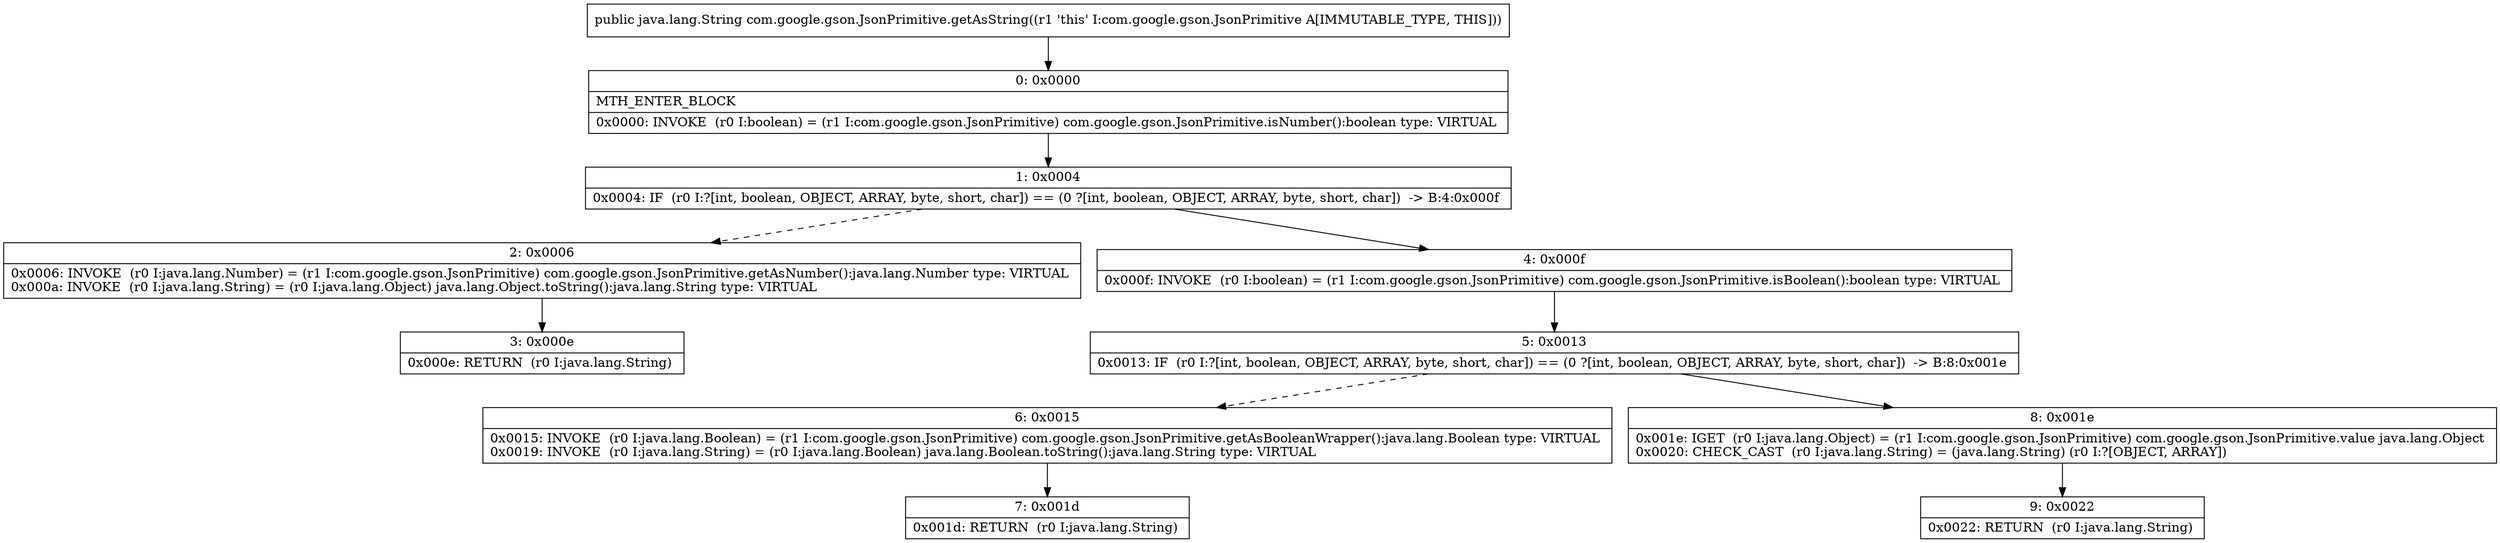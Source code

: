 digraph "CFG forcom.google.gson.JsonPrimitive.getAsString()Ljava\/lang\/String;" {
Node_0 [shape=record,label="{0\:\ 0x0000|MTH_ENTER_BLOCK\l|0x0000: INVOKE  (r0 I:boolean) = (r1 I:com.google.gson.JsonPrimitive) com.google.gson.JsonPrimitive.isNumber():boolean type: VIRTUAL \l}"];
Node_1 [shape=record,label="{1\:\ 0x0004|0x0004: IF  (r0 I:?[int, boolean, OBJECT, ARRAY, byte, short, char]) == (0 ?[int, boolean, OBJECT, ARRAY, byte, short, char])  \-\> B:4:0x000f \l}"];
Node_2 [shape=record,label="{2\:\ 0x0006|0x0006: INVOKE  (r0 I:java.lang.Number) = (r1 I:com.google.gson.JsonPrimitive) com.google.gson.JsonPrimitive.getAsNumber():java.lang.Number type: VIRTUAL \l0x000a: INVOKE  (r0 I:java.lang.String) = (r0 I:java.lang.Object) java.lang.Object.toString():java.lang.String type: VIRTUAL \l}"];
Node_3 [shape=record,label="{3\:\ 0x000e|0x000e: RETURN  (r0 I:java.lang.String) \l}"];
Node_4 [shape=record,label="{4\:\ 0x000f|0x000f: INVOKE  (r0 I:boolean) = (r1 I:com.google.gson.JsonPrimitive) com.google.gson.JsonPrimitive.isBoolean():boolean type: VIRTUAL \l}"];
Node_5 [shape=record,label="{5\:\ 0x0013|0x0013: IF  (r0 I:?[int, boolean, OBJECT, ARRAY, byte, short, char]) == (0 ?[int, boolean, OBJECT, ARRAY, byte, short, char])  \-\> B:8:0x001e \l}"];
Node_6 [shape=record,label="{6\:\ 0x0015|0x0015: INVOKE  (r0 I:java.lang.Boolean) = (r1 I:com.google.gson.JsonPrimitive) com.google.gson.JsonPrimitive.getAsBooleanWrapper():java.lang.Boolean type: VIRTUAL \l0x0019: INVOKE  (r0 I:java.lang.String) = (r0 I:java.lang.Boolean) java.lang.Boolean.toString():java.lang.String type: VIRTUAL \l}"];
Node_7 [shape=record,label="{7\:\ 0x001d|0x001d: RETURN  (r0 I:java.lang.String) \l}"];
Node_8 [shape=record,label="{8\:\ 0x001e|0x001e: IGET  (r0 I:java.lang.Object) = (r1 I:com.google.gson.JsonPrimitive) com.google.gson.JsonPrimitive.value java.lang.Object \l0x0020: CHECK_CAST  (r0 I:java.lang.String) = (java.lang.String) (r0 I:?[OBJECT, ARRAY]) \l}"];
Node_9 [shape=record,label="{9\:\ 0x0022|0x0022: RETURN  (r0 I:java.lang.String) \l}"];
MethodNode[shape=record,label="{public java.lang.String com.google.gson.JsonPrimitive.getAsString((r1 'this' I:com.google.gson.JsonPrimitive A[IMMUTABLE_TYPE, THIS])) }"];
MethodNode -> Node_0;
Node_0 -> Node_1;
Node_1 -> Node_2[style=dashed];
Node_1 -> Node_4;
Node_2 -> Node_3;
Node_4 -> Node_5;
Node_5 -> Node_6[style=dashed];
Node_5 -> Node_8;
Node_6 -> Node_7;
Node_8 -> Node_9;
}

